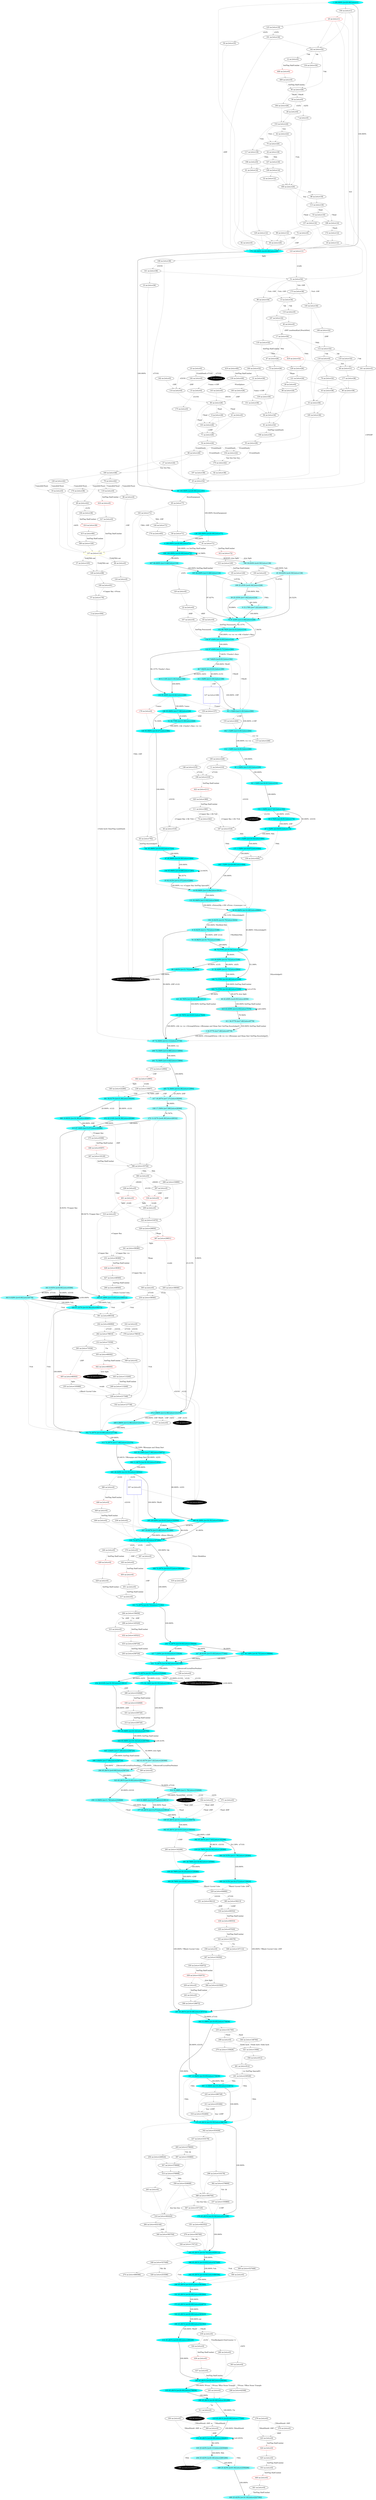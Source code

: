 digraph g {
  "A1" [style=filled fillcolor="#00ffff"label="1 100.000% [e=20.00] [stts=1]" color=grey];
  "A2" [style=filled fillcolor="white"label="2 na [stts=304]" ];
  "A3" [style=filled fillcolor="#a0ffff"label="3 34.577% [e=7.40] [stts=8778]" color=grey];
  "A5" [style=filled fillcolor="black"label="5 na [stts=0]" style=filled fontcolor=white];
  "A6" [style=filled fillcolor="white"label="6 na [stts=28]" ];
  "A7" [style=filled fillcolor="white"label="7 na [stts=0]" ];
  "A8" [style=filled fillcolor="#69ffff"label="8 33.923% [e=11.75] [stts=3168]" color=grey];
  "A9" [style=filled fillcolor="#a2ffff"label="9 15.178% [e=7.22] [stts=204]" color=grey];
  "A10" [style=filled fillcolor="white"label="10 na [stts=36]" ];
  "A11" [style=filled fillcolor="white"label="11 na [stts=210]" ];
  "A13" [style=filled fillcolor="white"label="13 na [stts=34]" ];
  "A14" [style=filled fillcolor="#5dffff"label="14 93.940% [e=12.69] [stts=3912]" color=grey];
  "A15" [style=filled fillcolor="white"label="15 na [stts=0]" ];
  "A16" [style=filled fillcolor="white"label="16 na [stts=12]" ];
  "A17" [style=filled fillcolor="white"label="17 na [stts=30]" ];
  "A18" [style=filled fillcolor="black"label="18 3.603% [e=16.73] [stts=2641]" style=filled fontcolor=white];
  "A19" [style=filled fillcolor="white"label="19 na [stts=0]" ];
  "A20" [style=filled fillcolor="white"label="20 na [stts=1]" color=red];
  "A21" [style=filled fillcolor="#36ffff"label="21 32.426% [e=15.73] [stts=2904]" color=grey];
  "A22" [style=filled fillcolor="white"label="22 na [stts=0]" ];
  "A23" [style=filled fillcolor="white"label="23 na [stts=0]" ];
  "A24" [style=filled fillcolor="white"label="24 na [stts=18]" ];
  "A25" [style=filled fillcolor="white"label="25 na [stts=54]" ];
  "A26" [style=filled fillcolor="#80ffff"label="26 7.642% [e=9.91] [stts=192]" color=grey];
  "A27" [style=filled fillcolor="white"label="27 na [stts=24]" ];
  "A28" [style=filled fillcolor="white"label="28 na [stts=0]" ];
  "A29" [style=filled fillcolor="white"label="29 na [stts=0]" ];
  "A30" [style=filled fillcolor="#34ffff"label="30 1.528% [e=15.91] [stts=228]" color=grey];
  "A31" [style=filled fillcolor="white"label="31 na [stts=30]" ];
  "A32" [style=filled fillcolor="white"label="32 na [stts=12]" ];
  "A33" [style=filled fillcolor="white"label="33 na [stts=36]" ];
  "A34" [style=filled fillcolor="#67ffff"label="34 1.528% [e=11.91] [stts=168]" color=grey];
  "A35" [style=filled fillcolor="#5effff"label="35 92.412% [e=12.57] [stts=2280]" color=grey];
  "A36" [style=filled fillcolor="white"label="36 na [stts=20]" ];
  "A37" [style=filled fillcolor="white"label="37 na [stts=105]" ];
  "A38" [style=filled fillcolor="#0dffff"label="38 0.764% [e=18.91] [stts=174]" color=grey];
  "A39" [style=filled fillcolor="#9effff"label="39 25.253% [e=7.54] [stts=216]" color=grey];
  "A40" [style=filled fillcolor="white"label="40 na [stts=0]" ];
  "A41" [style=filled fillcolor="white"label="41 na [stts=0]" ];
  "A42" [style=filled fillcolor="white"label="42 na [stts=22]" ];
  "A43" [style=filled fillcolor="white"label="43 na [stts=38]" ];
  "A44" [style=filled fillcolor="white"label="44 na [stts=516]" ];
  "A45" [style=filled fillcolor="#acffff"label="45 30.834% [e=6.50] [stts=138]" color=grey];
  "A47" [style=filled fillcolor="white"label="47 na [stts=28]" ];
  "A48" [style=filled fillcolor="#73ffff"label="48 7.642% [e=10.91] [stts=180]" color=grey];
  "A49" [style=filled fillcolor="white"label="49 na [stts=42]" ];
  "A50" [style=filled fillcolor="white"label="50 na [stts=35]" ];
  "A51" [style=filled fillcolor="white"label="51 na [stts=54]" ];
  "A52" [style=filled fillcolor="#38ffff"label="52 24.779% [e=15.59] [stts=426]" color=grey];
  "A53" [style=filled fillcolor="white"label="53 na [stts=16]" ];
  "A54" [style=filled fillcolor="white"label="54 na [stts=24]" ];
  "A55" [style=filled fillcolor="white"label="55 na [stts=28]" ];
  "A56" [style=filled fillcolor="white"label="56 na [stts=0]" ];
  "A57" [style=filled fillcolor="white"label="57 na [stts=176]" ];
  "A58" [style=filled fillcolor="#46ffff"label="58 93.940% [e=14.49] [stts=6960]" color=grey];
  "A59" [style=filled fillcolor="white"label="59 na [stts=71]" ];
  "A60" [style=filled fillcolor="white"label="60 na [stts=38]" ];
  "A61" [style=filled fillcolor="white"label="61 na [stts=14]" ];
  "A62" [style=filled fillcolor="#27ffff"label="62 1.528% [e=16.91] [stts=210]" color=grey];
  "A63" [style=filled fillcolor="white"label="63 na [stts=0]" ];
  "A64" [style=filled fillcolor="white"label="64 na [stts=31]" ];
  "A65" [style=filled fillcolor="white"label="65 na [stts=120]" ];
  "A66" [style=filled fillcolor="white"label="66 na [stts=0]" ];
  "A67" [style=filled fillcolor="#64ffff"label="67 72.304% [e=12.11] [stts=15730]" color=grey];
  "A68" [style=filled fillcolor="white"label="68 na [stts=26]" ];
  "A69" [style=filled fillcolor="#00ffff"label="69 100.000% [e=20.00] [stts=83]" color=grey];
  "A70" [style=filled fillcolor="white"label="70 na [stts=32]" ];
  "A71" [style=filled fillcolor="white"label="71 na [stts=26]" ];
  "A72" [style=filled fillcolor="white"label="72 na [stts=0]" ];
  "A73" [style=filled fillcolor="white"label="73 na [stts=26]" ];
  "A74" [style=filled fillcolor="white"label="74 na [stts=342]" ];
  "A75" [style=filled fillcolor="white"label="75 na [stts=20]" ];
  "A76" [style=filled fillcolor="#75ffff"label="76 16.962% [e=10.75] [stts=3168]" color=grey];
  "A77" [style=filled fillcolor="black"label="77 na [stts=0]" style=filled fontcolor=white];
  "A78" [style=filled fillcolor="#58ffff"label="78 97.434% [e=13.04] [stts=228]" color=grey];
  "A79" [style=filled fillcolor="white"label="79 na [stts=42]" ];
  "A80" [style=filled fillcolor="#67ffff"label="80 6.114% [e=11.91] [stts=168]" color=grey];
  "A81" [style=filled fillcolor="white"label="81 na [stts=32]" ];
  "A82" [style=filled fillcolor="white"label="82 na [stts=0]" ];
  "A83" [style=filled fillcolor="white"label="83 na [stts=792]" ];
  "A84" [style=filled fillcolor="white"label="84 na [stts=24]" ];
  "A85" [style=filled fillcolor="white"label="85 na [stts=77]" ];
  "A86" [style=filled fillcolor="white"label="86 na [stts=0]" ];
  "A87" [style=filled fillcolor="#0dffff"label="87 1.528% [e=18.91] [stts=174]" color=grey];
  "A88" [style=filled fillcolor="white"label="88 na [stts=18]" ];
  "A89" [style=filled fillcolor="#36ffff"label="89 3.603% [e=15.73] [stts=2904]" color=grey];
  "A90" [style=filled fillcolor="white"label="90 na [stts=28]" ];
  "A92" [style=filled fillcolor="white"label="92 na [stts=38]" ];
  "A93" [style=filled fillcolor="#67ffff"label="93 1.528% [e=11.91] [stts=300]" color=grey];
  "A94" [style=filled fillcolor="white"label="94 na [stts=34]" ];
  "A95" [style=filled fillcolor="white"label="95 na [stts=28]" ];
  "A96" [style=filled fillcolor="white"label="96 na [stts=34]" ];
  "A97" [style=filled fillcolor="#06ffff"label="97 95.906% [e=19.50] [stts=1404]" color=grey];
  "A98" [style=filled fillcolor="#2cffff"label="98 76.979% [e=16.54] [stts=3432]" color=grey];
  "A99" [style=filled fillcolor="white"label="99 na [stts=12]" ];
  "A100" [style=filled fillcolor="white"label="100 na [stts=91]" ];
  "A101" [style=filled fillcolor="#0fffff"label="101 20.765% [e=18.81] [stts=7620]" color=grey];
  "A102" [style=filled fillcolor="#45ffff"label="102 89.792% [e=14.51] [stts=216]" color=grey];
  "A103" [style=filled fillcolor="white"label="103 na [stts=26]" ];
  "A104" [style=filled fillcolor="white"label="104 na [stts=1]" ];
  "A105" [style=filled fillcolor="#05ffff"label="105 1.528% [e=19.53] [stts=480]" color=grey];
  "A107" [style=filled fillcolor="white"label="107 na [stts=0]" ];
  "A108" [style=filled fillcolor="white"label="108 na [stts=32]" ];
  "A109" [style=filled fillcolor="white"label="109 na [stts=14]" ];
  "A110" [style=filled fillcolor="white"label="110 na [stts=0]" ];
  "A111" [style=filled fillcolor="white"label="111 na [stts=360]" ];
  "A112" [style=filled fillcolor="white"label="112 na [stts=32]" ];
  "A113" [style=filled fillcolor="white"label="113 na [stts=18]" ];
  "A114" [style=filled fillcolor="white"label="114 na [stts=0]" ];
  "A115" [style=filled fillcolor="white"label="115 na [stts=246]" ];
  "A116" [style=filled fillcolor="white"label="116 na [stts=0]" ];
  "A117" [style=filled fillcolor="white"label="117 na [stts=18]" ];
  "A118" [style=filled fillcolor="#43ffff"label="118 36.029% [e=14.73] [stts=3168]" color=grey];
  "A120" [style=filled fillcolor="white"label="120 na [stts=0]" ];
  "A121" [style=filled fillcolor="white"label="121 na [stts=24]" ];
  "A122" [style=filled fillcolor="#36ffff"label="122 97.434% [e=15.71] [stts=300]" color=grey];
  "A123" [style=filled fillcolor="white"label="123 na [stts=11]" color=red];
  "A124" [style=filled fillcolor="white"label="124 na [stts=0]" ];
  "A125" [style=filled fillcolor="white"label="125 na [stts=19]" ];
  "A126" [style=filled fillcolor="white"label="126 na [stts=42]" ];
  "A127" [style=filled fillcolor="white"label="127 na [stts=168]" shape=square color=blue];
  "A128" [style=filled fillcolor="white"label="128 na [stts=26]" ];
  "A129" [style=filled fillcolor="white"label="129 na [stts=12]" ];
  "A130" [style=filled fillcolor="white"label="130 na [stts=40]" ];
  "A131" [style=filled fillcolor="#51ffff"label="131 93.940% [e=13.62] [stts=3444]" color=grey];
  "A132" [style=filled fillcolor="#40ffff"label="132 1.528% [e=14.91] [stts=246]" color=grey];
  "A133" [style=filled fillcolor="white"label="133 na [stts=32]" ];
  "A134" [style=filled fillcolor="white"label="134 na [stts=30]" ];
  "A136" [style=filled fillcolor="#28ffff"label="136 95.906% [e=16.82] [stts=246]" color=grey];
  "A137" [style=filled fillcolor="white"label="137 na [stts=112]" color=yellow style=filled];
  "A138" [style=filled fillcolor="#00ffff"label="138 100.000% [e=20.00] [stts=77]" color=grey];
  "A139" [style=filled fillcolor="white"label="139 na [stts=30]" ];
  "A140" [style=filled fillcolor="#13ffff"label="140 95.906% [e=18.47] [stts=396]" color=grey];
  "A141" [style=filled fillcolor="white"label="141 na [stts=38]" ];
  "A142" [style=filled fillcolor="white"label="142 na [stts=32]" ];
  "A143" [style=filled fillcolor="white"label="143 na [stts=0]" ];
  "A144" [style=filled fillcolor="white"label="144 na [stts=71]" ];
  "A145" [style=filled fillcolor="white"label="145 na [stts=34]" ];
  "A146" [style=filled fillcolor="white"label="146 na [stts=210]" ];
  "A147" [style=filled fillcolor="white"label="147 na [stts=16]" ];
  "A148" [style=filled fillcolor="#00ffff"label="148 1.528% [e=20.00] [stts=408]" color=grey];
  "A149" [style=filled fillcolor="white"label="149 na [stts=98]" ];
  "A150" [style=filled fillcolor="#41ffff"label="150 97.434% [e=14.83] [stts=318]" color=grey];
  "A151" [style=filled fillcolor="white"label="151 na [stts=36]" ];
  "A152" [style=filled fillcolor="#1affff"label="152 1.528% [e=17.91] [stts=192]" color=grey];
  "A153" [style=filled fillcolor="white"label="153 na [stts=24]" ];
  "A154" [style=filled fillcolor="white"label="154 na [stts=22]" ];
  "A155" [style=filled fillcolor="white"label="155 na [stts=264]" ];
  "A156" [style=filled fillcolor="#75ffff"label="156 33.923% [e=10.75] [stts=3432]" color=grey];
  "A157" [style=filled fillcolor="white"label="157 na [stts=14]" ];
  "A158" [style=filled fillcolor="white"label="158 na [stts=444]" ];
  "A159" [style=filled fillcolor="white"label="159 na [stts=157]" ];
  "A160" [style=filled fillcolor="white"label="160 na [stts=46]" ];
  "A161" [style=filled fillcolor="white"label="161 na [stts=3]" ];
  "A162" [style=filled fillcolor="white"label="162 na [stts=0]" ];
  "A163" [style=filled fillcolor="white"label="163 na [stts=71]" ];
  "A164" [style=filled fillcolor="white"label="164 na [stts=32]" ];
  "A165" [style=filled fillcolor="#50ffff"label="165 66.600% [e=13.66] [stts=116]" color=grey];
  "A166" [style=filled fillcolor="white"label="166 na [stts=30]" ];
  "A167" [style=filled fillcolor="white"label="167 na [stts=516]" ];
  "A169" [style=filled fillcolor="white"label="169 na [stts=20]" ];
  "A170" [style=filled fillcolor="white"label="170 na [stts=38]" ];
  "A171" [style=filled fillcolor="#01ffff"label="171 1.528% [e=19.87] [stts=444]" color=grey];
  "A172" [style=filled fillcolor="white"label="172 na [stts=12]" ];
  "A173" [style=filled fillcolor="white"label="173 na [stts=36]" ];
  "A174" [style=filled fillcolor="white"label="174 na [stts=65]" ];
  "A175" [style=filled fillcolor="white"label="175 na [stts=0]" ];
  "A176" [style=filled fillcolor="#00ffff"label="176 100.000% [e=20.00] [stts=45]" color=grey];
  "A177" [style=filled fillcolor="white"label="177 na [stts=38]" ];
  "A178" [style=filled fillcolor="white"label="178 na [stts=0]" color=red];
  "A179" [style=filled fillcolor="white"label="179 na [stts=42]" ];
  "A180" [style=filled fillcolor="#acffff"label="180 30.834% [e=6.50] [stts=138]" color=grey];
  "A181" [style=filled fillcolor="#0cffff"label="181 95.906% [e=19.03] [stts=1524]" color=grey];
  "A182" [style=filled fillcolor="#4dffff"label="182 1.528% [e=13.91] [stts=264]" color=grey];
  "A183" [style=filled fillcolor="white"label="183 na [stts=28]" ];
  "A184" [style=filled fillcolor="white"label="184 na [stts=26]" ];
  "A185" [style=filled fillcolor="white"label="185 na [stts=36]" ];
  "A186" [style=filled fillcolor="#1fffff"label="186 95.906% [e=17.56] [stts=228]" color=grey];
  "A187" [style=filled fillcolor="white"label="187 na [stts=32]" ];
  "A188" [style=filled fillcolor="white"label="188 na [stts=14]" ];
  "A189" [style=filled fillcolor="white"label="189 na [stts=120]" ];
  "A191" [style=filled fillcolor="white"label="191 na [stts=34]" ];
  "A192" [style=filled fillcolor="white"label="192 na [stts=0]" ];
  "A193" [style=filled fillcolor="white"label="193 na [stts=0]" ];
  "A194" [style=filled fillcolor="#01ffff"label="194 95.906% [e=19.89] [stts=1285]" color=grey];
  "A195" [style=filled fillcolor="white"label="195 na [stts=228]" ];
  "A196" [style=filled fillcolor="white"label="196 na [stts=0]" ];
  "A197" [style=filled fillcolor="white"label="197 na [stts=38]" ];
  "A198" [style=filled fillcolor="white"label="198 na [stts=38]" ];
  "A199" [style=filled fillcolor="#abffff"label="199 25.253% [e=6.54] [stts=228]" color=grey];
  "A200" [style=filled fillcolor="#5affff"label="200 72.304% [e=12.88] [stts=14994]" color=grey];
  "A201" [style=filled fillcolor="#51ffff"label="201 72.304% [e=13.62] [stts=13994]" color=grey];
  "A202" [style=filled fillcolor="#03ffff"label="202 45.281% [e=19.70] [stts=629112]" color=grey];
  "A203" [style=filled fillcolor="white"label="203 na [stts=258720]" ];
  "A204" [style=filled fillcolor="#96ffff"label="204 25.423% [e=8.18] [stts=2491200]" color=grey];
  "A205" [style=filled fillcolor="white"label="205 na [stts=36040]" ];
  "A206" [style=filled fillcolor="#00ffff"label="206 45.281% [e=19.97] [stts=561840]" color=grey];
  "A207" [style=filled fillcolor="#39ffff"label="207 10.047% [e=15.48] [stts=101866]" color=grey];
  "A208" [style=filled fillcolor="white"label="208 na [stts=0]" ];
  "A209" [style=filled fillcolor="white"label="209 na [stts=0]" ];
  "A210" [style=filled fillcolor="#5dffff"label="210 31.696% [e=12.67] [stts=219912]" color=grey];
  "A211" [style=filled fillcolor="white"label="211 na [stts=255384]" ];
  "A212" [style=filled fillcolor="white"label="212 na [stts=73556]" ];
  "A213" [style=filled fillcolor="white"label="213 na [stts=258720]" ];
  "A214" [style=filled fillcolor="#00ffff"label="214 45.281% [e=20.00] [stts=289248]" color=grey];
  "A215" [style=filled fillcolor="#3effff"label="215 67.344% [e=15.07] [stts=29566]" color=grey];
  "A216" [style=filled fillcolor="white"label="216 na [stts=492420]" ];
  "A217" [style=filled fillcolor="white"label="217 na [stts=0]" ];
  "A218" [style=filled fillcolor="#12ffff"label="218 20.766% [e=18.54] [stts=129360]" color=grey];
  "A219" [style=filled fillcolor="#00ffff"label="219 45.281% [e=20.00] [stts=177540]" color=grey];
  "A220" [style=filled fillcolor="#2bffff"label="220 67.337% [e=16.56] [stts=94572]" color=grey];
  "A221" [style=filled fillcolor="#18ffff"label="221 72.297% [e=18.04] [stts=245784]" color=grey];
  "A222" [style=filled fillcolor="white"label="222 na [stts=0]" ];
  "A224" [style=filled fillcolor="#0affff"label="224 72.297% [e=19.14] [stts=197264]" color=grey];
  "A225" [style=filled fillcolor="white"label="225 na [stts=286728]" ];
  "A226" [style=filled fillcolor="white"label="226 na [stts=0]" ];
  "A227" [style=filled fillcolor="white"label="227 na [stts=310176]" ];
  "A228" [style=filled fillcolor="white"label="228 na [stts=217348]" ];
  "A229" [style=filled fillcolor="white"label="229 na [stts=64680]" ];
  "A230" [style=filled fillcolor="black"label="230 na [stts=0]" style=filled fontcolor=white];
  "A232" [style=filled fillcolor="black"label="232 na [stts=0]" style=filled fontcolor=white];
  "A233" [style=filled fillcolor="#00ffff"label="233 45.281% [e=20.00] [stts=176036]" color=grey];
  "A234" [style=filled fillcolor="white"label="234 na [stts=36040]" ];
  "A235" [style=filled fillcolor="white"label="235 na [stts=161700]" ];
  "A236" [style=filled fillcolor="white"label="236 na [stts=0]" ];
  "A237" [style=filled fillcolor="white"label="237 na [stts=193860]" ];
  "A238" [style=filled fillcolor="white"label="238 na [stts=18687]" ];
  "A239" [style=filled fillcolor="white"label="239 na [stts=0]" ];
  "A241" [style=filled fillcolor="white"label="241 na [stts=230526]" ];
  "A242" [style=filled fillcolor="white"label="242 na [stts=84064]" ];
  "A243" [style=filled fillcolor="white"label="243 na [stts=0]" ];
  "A244" [style=filled fillcolor="#00ffff"label="244 72.297% [e=19.93] [stts=158456]" color=grey];
  "A245" [style=filled fillcolor="white"label="245 na [stts=0]" ];
  "A246" [style=filled fillcolor="#35ffff"label="246 67.309% [e=15.83] [stts=84512]" color=grey];
  "A247" [style=filled fillcolor="#13ffff"label="247 45.281% [e=18.48] [stts=187572]" color=grey];
  "A248" [style=filled fillcolor="white"label="248 na [stts=527448]" ];
  "A249" [style=filled fillcolor="white"label="249 na [stts=113240]" ];
  "A250" [style=filled fillcolor="#68ffff"label="250 13.584% [e=11.78] [stts=232848]" color=grey];
  "A251" [style=filled fillcolor="white"label="251 na [stts=58212]" ];
  "A252" [style=filled fillcolor="#2effff"label="252 43.214% [e=16.39] [stts=28366]" color=grey];
  "A253" [style=filled fillcolor="#00ffff"label="253 45.281% [e=20.00] [stts=164281]" color=grey];
  "A254" [style=filled fillcolor="#08ffff"label="254 28.919% [e=19.35] [stts=219912]" color=grey];
  "A255" [style=filled fillcolor="white"label="255 na [stts=105080]" ];
  "A256" [style=filled fillcolor="white"label="256 na [stts=249024]" ];
  "A258" [style=filled fillcolor="white"label="258 na [stts=0]" ];
  "A259" [style=filled fillcolor="black"label="259 0.007% [e=9.00] [stts=8777]" style=filled fontcolor=white];
  "A260" [style=filled fillcolor="white"label="260 na [stts=0]" ];
  "A261" [style=filled fillcolor="black"label="261 7.230% [e=19.35] [stts=219913]" style=filled fontcolor=white];
  "A262" [style=filled fillcolor="white"label="262 na [stts=78810]" ];
  "A263" [style=filled fillcolor="white"label="263 na [stts=0]" ];
  "A264" [style=filled fillcolor="white"label="264 na [stts=158456]" ];
  "A265" [style=filled fillcolor="white"label="265 na [stts=279600]" ];
  "A266" [style=filled fillcolor="white"label="266 na [stts=33890]" ];
  "A267" [style=filled fillcolor="white"label="267 na [stts=104592]" ];
  "A268" [style=filled fillcolor="#89ffff"label="268 25.423% [e=9.18] [stts=2359296]" color=grey];
  "A269" [style=filled fillcolor="#65ffff"label="269 4.960% [e=12.06] [stts=121270]" color=grey];
  "A270" [style=filled fillcolor="white"label="270 na [stts=135828]" ];
  "A271" [style=filled fillcolor="#0fffff"label="271 36.149% [e=18.75] [stts=198896]" color=grey];
  "A272" [style=filled fillcolor="#08ffff"label="272 45.281% [e=19.35] [stts=396744]" color=grey];
  "A273" [style=filled fillcolor="white"label="273 na [stts=12994]" ];
  "A274" [style=filled fillcolor="white"label="274 na [stts=466596]" ];
  "A275" [style=filled fillcolor="#0fffff"label="275 72.297% [e=18.75] [stts=232848]" color=grey];
  "A276" [style=filled fillcolor="white"label="276 na [stts=395760]" ];
  "A277" [style=filled fillcolor="white"label="277 na [stts=0]" ];
  "A278" [style=filled fillcolor="white"label="278 na [stts=0]" ];
  "A279" [style=filled fillcolor="#95ffff"label="279 13.327% [e=8.30] [stts=26532]" color=grey];
  "A281" [style=filled fillcolor="white"label="281 na [stts=912]" ];
  "A282" [style=filled fillcolor="#12ffff"label="282 28.029% [e=18.55] [stts=108562]" color=grey];
  "A283" [style=filled fillcolor="white"label="283 na [stts=142296]" ];
  "A284" [style=filled fillcolor="white"label="284 na [stts=432144]" ];
  "A285" [style=filled fillcolor="#47ffff"label="285 72.304% [e=14.36] [stts=12994]" color=grey];
  "A286" [style=filled fillcolor="#00ffff"label="286 45.281% [e=20.00] [stts=322362]" color=grey];
  "A287" [style=filled fillcolor="white"label="287 na [stts=0]" ];
  "A288" [style=filled fillcolor="#19ffff"label="288 3.644% [e=17.99] [stts=258720]" color=grey];
  "A289" [style=filled fillcolor="#00ffff"label="289 45.281% [e=20.00] [stts=191208]" color=grey];
  "A290" [style=filled fillcolor="white"label="290 na [stts=48560]" ];
  "A291" [style=filled fillcolor="#0dffff"label="291 20.766% [e=18.92] [stts=129360]" color=grey];
  "A292" [style=filled fillcolor="#00ffff"label="292 45.281% [e=19.92] [stts=466596]" color=grey];
  "A293" [style=filled fillcolor="black"label="293 na [stts=36041]" style=filled fontcolor=white];
  "A294" [style=filled fillcolor="#80ffff"label="294 45.281% [e=9.90] [stts=258720]" color=grey];
  "A295" [style=filled fillcolor="#0cffff"label="295 28.029% [e=19.01] [stts=102094]" color=grey];
  "A296" [style=filled fillcolor="white"label="296 na [stts=310176]" ];
  "A297" [style=filled fillcolor="white"label="297 na [stts=0]" ];
  "A298" [style=filled fillcolor="white"label="298 na [stts=42508]" ];
  "A300" [style=filled fillcolor="#02ffff"label="300 20.766% [e=19.82] [stts=90552]" color=grey];
  "A301" [style=filled fillcolor="#99ffff"label="301 0.035% [e=8.00] [stts=9396]" color=grey];
  "A302" [style=filled fillcolor="#40ffff"label="302 45.281% [e=14.91] [stts=194040]" color=grey];
  "A303" [style=filled fillcolor="white"label="303 na [stts=0]" ];
  "A304" [style=filled fillcolor="black"label="304 na [stts=77925]" style=filled fontcolor=white];
  "A305" [style=filled fillcolor="white"label="305 na [stts=0]" ];
  "A306" [style=filled fillcolor="white"label="306 na [stts=126672]" ];
  "A307" [style=filled fillcolor="white"label="307 na [stts=376908]" ];
  "A308" [style=filled fillcolor="#06ffff"label="308 72.297% [e=19.47] [stts=184328]" color=grey];
  "A309" [style=filled fillcolor="white"label="309 na [stts=527448]" ];
  "A310" [style=filled fillcolor="white"label="310 na [stts=0]" ];
  "A311" [style=filled fillcolor="white"label="311 na [stts=0]" ];
  "A312" [style=filled fillcolor="#68ffff"label="312 31.696% [e=11.78] [stts=232848]" color=grey];
  "A313" [style=filled fillcolor="#20ffff"label="313 72.297% [e=17.48] [stts=121270]" color=grey];
  "A314" [style=filled fillcolor="white"label="314 na [stts=376908]" ];
  "A315" [style=filled fillcolor="white"label="315 na [stts=0]" ];
  "A317" [style=filled fillcolor="#a1ffff"label="317 18.287% [e=7.37] [stts=30200]" color=grey];
  "A318" [style=filled fillcolor="white"label="318 na [stts=352464]" ];
  "A319" [style=filled fillcolor="white"label="319 na [stts=0]" ];
  "A320" [style=filled fillcolor="#00ffff"label="320 45.281% [e=20.00] [stts=365820]" color=yellow style=filled];
  "A321" [style=filled fillcolor="white"label="321 na [stts=1008]" ];
  "A322" [style=filled fillcolor="white"label="322 na [stts=31870]" ];
  "A323" [style=filled fillcolor="#74ffff"label="323 45.281% [e=10.85] [stts=245784]" color=grey];
  "A325" [style=filled fillcolor="#1affff"label="325 55.336% [e=17.90] [stts=54972]" color=grey];
  "A326" [style=filled fillcolor="white"label="326 na [stts=176712]" ];
  "A327" [style=filled fillcolor="#27ffff"label="327 7.230% [e=16.93] [stts=133028]" color=grey];
  "A328" [style=filled fillcolor="white"label="328 na [stts=253596]" ];
  "A329" [style=filled fillcolor="white"label="329 na [stts=29850]" ];
  "A331" [style=filled fillcolor="#00ffff"label="331 45.281% [e=20.00] [stts=491844]" color=grey];
  "A332" [style=filled fillcolor="white"label="332 na [stts=127738]" ];
  "A333" [style=filled fillcolor="white"label="333 na [stts=108378]" ];
  "A334" [style=filled fillcolor="white"label="334 na [stts=0]" color=red];
  "A335" [style=filled fillcolor="#97ffff"label="335 25.423% [e=8.11] [stts=2435040]" color=grey];
  "A336" [style=filled fillcolor="white"label="336 na [stts=0]" ];
  "A337" [style=filled fillcolor="#0cffff"label="337 13.584% [e=19.05] [stts=174636]" color=grey];
  "A338" [style=filled fillcolor="#9affff"label="338 17.356% [e=7.89] [stts=28366]" color=grey];
  "A339" [style=filled fillcolor="#4bffff"label="339 45.281% [e=14.11] [stts=206976]" color=grey];
  "A340" [style=filled fillcolor="white"label="340 na [stts=565704]" ];
  "A341" [style=filled fillcolor="white"label="341 na [stts=38380]" ];
  "A342" [style=filled fillcolor="white"label="342 na [stts=353436]" ];
  "A343" [style=filled fillcolor="#03ffff"label="343 72.297% [e=19.73] [stts=171392]" color=grey];
  "A344" [style=filled fillcolor="white"label="344 na [stts=148764]" ];
  "A345" [style=filled fillcolor="white"label="345 na [stts=22280]" ];
  "A346" [style=filled fillcolor="white"label="346 na [stts=0]" ];
  "A347" [style=filled fillcolor="#3affff"label="347 28.919% [e=15.43] [stts=177392]" color=grey];
  "A348" [style=filled fillcolor="white"label="348 na [stts=107112]" ];
  "A349" [style=filled fillcolor="white"label="349 na [stts=0]" ];
  "A350" [style=filled fillcolor="white"label="350 na [stts=0]" ];
  "A351" [style=filled fillcolor="white"label="351 na [stts=443352]" ];
  "A352" [style=filled fillcolor="#27ffff"label="352 72.297% [e=16.89] [stts=127738]" color=grey];
  "A354" [style=filled fillcolor="white"label="354 na [stts=0]" ];
  "A356" [style=filled fillcolor="white"label="356 na [stts=912]" ];
  "A357" [style=filled fillcolor="white"label="357 na [stts=0]" shape=square color=blue];
  "A358" [style=filled fillcolor="white"label="358 na [stts=324648]" ];
  "A359" [style=filled fillcolor="#09ffff"label="359 20.766% [e=19.23] [stts=129360]" color=grey];
  "A360" [style=filled fillcolor="white"label="360 na [stts=0]" ];
  "A362" [style=filled fillcolor="white"label="362 na [stts=279600]" ];
  "A363" [style=filled fillcolor="#8cffff"label="363 0.028% [e=9.00] [stts=8776]" color=grey];
  "A364" [style=filled fillcolor="#1cffff"label="364 24.515% [e=17.79] [stts=129360]" color=grey];
  "A365" [style=filled fillcolor="#09ffff"label="365 13.584% [e=19.29] [stts=318072]" color=grey];
  "A366" [style=filled fillcolor="black"label="366 na [stts=0]" style=filled fontcolor=white];
  "A367" [style=filled fillcolor="white"label="367 na [stts=357120]" ];
  "A368" [style=filled fillcolor="#2effff"label="368 10.803% [e=16.39] [stts=28367]" color=grey];
  "A369" [style=filled fillcolor="white"label="369 na [stts=0]" ];
  "A370" [style=filled fillcolor="white"label="370 na [stts=0]" ];
  "A371" [style=filled fillcolor="white"label="371 na [stts=0]" ];
  "A372" [style=filled fillcolor="#65ffff"label="372 4.960% [e=12.06] [stts=121270]" color=grey];
  "A373" [style=filled fillcolor="#00ffff"label="373 45.281% [e=20.00] [stts=424872]" color=grey];
  "A374" [style=filled fillcolor="#08ffff"label="374 36.149% [e=19.35] [stts=219912]" color=grey];
  "A376" [style=filled fillcolor="#05ffff"label="376 45.281% [e=19.54] [stts=511188]" color=grey];
  "A377" [style=filled fillcolor="#55ffff"label="377 45.281% [e=13.27] [stts=219912]" color=grey];
  "A378" [style=filled fillcolor="white"label="378 na [stts=78810]" ];
  "A379" [style=filled fillcolor="white"label="379 na [stts=0]" ];
  "A380" [style=filled fillcolor="#16ffff"label="380 24.515% [e=18.27] [stts=116424]" color=grey];
  "A381" [style=filled fillcolor="#3affff"label="381 54.017% [e=15.39] [stts=30200]" color=grey];
  "A382" [style=filled fillcolor="#a1ffff"label="382 41.637% [e=7.32] [stts=226368]" color=grey];
  "A383" [style=filled fillcolor="#0cffff"label="383 31.696% [e=19.05] [stts=174636]" color=grey];
  "A384" [style=filled fillcolor="#14ffff"label="384 11.067% [e=18.35] [stts=51852]" color=grey];
  "A385" [style=filled fillcolor="white"label="385 na [stts=58213]" ];
  "A386" [style=filled fillcolor="#02ffff"label="386 45.281% [e=19.83] [stts=527448]" color=grey];
  "A387" [style=filled fillcolor="white"label="387 na [stts=29851]" color=red];
  "A388" [style=filled fillcolor="white"label="388 na [stts=394704]" ];
  "A390" [style=filled fillcolor="black"label="390 na [stts=2359297]" style=filled fontcolor=white];
  "A391" [style=filled fillcolor="white"label="391 na [stts=89318]" ];
  "A392" [style=filled fillcolor="#1effff"label="392 45.281% [e=17.63] [stts=142296]" color=grey];
  "A393" [style=filled fillcolor="white"label="393 na [stts=73556]" ];
  "A394" [style=filled fillcolor="white"label="394 na [stts=223560]" ];
  "A395" [style=filled fillcolor="#00ffff"label="395 45.281% [e=20.00] [stts=256344]" color=grey];
  "A396" [style=filled fillcolor="white"label="396 na [stts=35754]" ];
  "A397" [style=filled fillcolor="white"label="397 na [stts=193860]" ];
  "A398" [style=filled fillcolor="#14ffff"label="398 44.269% [e=18.35] [stts=51852]" color=grey];
  "A399" [style=filled fillcolor="white"label="399 na [stts=0]" ];
  "A400" [style=filled fillcolor="#7dffff"label="400 25.423% [e=10.16] [stts=2227392]" color=grey];
  "A401" [style=filled fillcolor="white"label="401 na [stts=0]" color=red];
  "A402" [style=filled fillcolor="white"label="402 na [stts=12995]" color=red];
  "A404" [style=filled fillcolor="white"label="404 na [stts=0]" ];
  "A405" [style=filled fillcolor="white"label="405 na [stts=68303]" color=red];
  "A4" [style=filled fillcolor="#00ffff"label="4 100.000% [e=20.00] [stts=71]" color=grey];
  "A406" [style=filled fillcolor="#00ffff"label="406 100.000% [e=20.00] [stts=72]" color=red];
  "A407" [style=filled fillcolor="#50ffff"label="407 66.600% [e=13.66] [stts=116]" color=grey];
  "A12" [style=filled fillcolor="white"label="12 na [stts=0]" ];
  "A408" [style=filled fillcolor="white"label="408 na [stts=0]" color=red];
  "A409" [style=filled fillcolor="white"label="409 na [stts=0]" ];
  "A46" [style=filled fillcolor="#a6ffff"label="46 43.459% [e=6.93] [stts=4056]" color=grey];
  "A410" [style=filled fillcolor="#5affff"label="410 43.459% [e=12.93] [stts=7579]" color=red];
  "A411" [style=filled fillcolor="#a0ffff"label="411 34.577% [e=7.40] [stts=8778]" color=grey];
  "A91" [style=filled fillcolor="white"label="91 na [stts=71]" ];
  "A412" [style=filled fillcolor="white"label="412 na [stts=72]" color=red];
  "A413" [style=filled fillcolor="white"label="413 na [stts=120]" ];
  "A106" [style=filled fillcolor="white"label="106 na [stts=38]" ];
  "A414" [style=filled fillcolor="white"label="414 na [stts=39]" color=red];
  "A415" [style=filled fillcolor="white"label="415 na [stts=80]" ];
  "A119" [style=filled fillcolor="white"label="119 na [stts=0]" ];
  "A416" [style=filled fillcolor="white"label="416 na [stts=0]" color=red];
  "A417" [style=filled fillcolor="white"label="417 na [stts=0]" ];
  "A135" [style=filled fillcolor="white"label="135 na [stts=32]" ];
  "A418" [style=filled fillcolor="white"label="418 na [stts=32]" color=red];
  "A419" [style=filled fillcolor="white"label="419 na [stts=40]" ];
  "A168" [style=filled fillcolor="#16ffff"label="168 73.376% [e=18.26] [stts=3168]" color=grey];
  "A420" [style=filled fillcolor="#16ffff"label="420 73.376% [e=18.26] [stts=3169]" color=red];
  "A421" [style=filled fillcolor="#49ffff"label="421 20.765% [e=14.22] [stts=4512]" color=grey];
  "A190" [style=filled fillcolor="white"label="190 na [stts=210]" ];
  "A422" [style=filled fillcolor="white"label="422 na [stts=211]" color=red];
  "A423" [style=filled fillcolor="white"label="423 na [stts=360]" ];
  "A223" [style=filled fillcolor="white"label="223 na [stts=0]" ];
  "A424" [style=filled fillcolor="white"label="424 na [stts=0]" color=red];
  "A425" [style=filled fillcolor="white"label="425 na [stts=0]" ];
  "A231" [style=filled fillcolor="white"label="231 na [stts=38380]" ];
  "A426" [style=filled fillcolor="white"label="426 na [stts=38381]" color=red];
  "A427" [style=filled fillcolor="white"label="427 na [stts=48560]" ];
  "A240" [style=filled fillcolor="white"label="240 na [stts=0]" ];
  "A428" [style=filled fillcolor="white"label="428 na [stts=0]" color=red];
  "A429" [style=filled fillcolor="white"label="429 na [stts=0]" ];
  "A280" [style=filled fillcolor="white"label="280 na [stts=232848]" ];
  "A430" [style=filled fillcolor="white"label="430 na [stts=232849]" color=red];
  "A431" [style=filled fillcolor="white"label="431 na [stts=258720]" ];
  "A299" [style=filled fillcolor="white"label="299 na [stts=145520]" ];
  "A432" [style=filled fillcolor="white"label="432 na [stts=145521]" color=red];
  "A433" [style=filled fillcolor="white"label="433 na [stts=258720]" ];
  "A316" [style=filled fillcolor="white"label="316 na [stts=90552]" ];
  "A434" [style=filled fillcolor="white"label="434 na [stts=90553]" color=red];
  "A435" [style=filled fillcolor="white"label="435 na [stts=97020]" ];
  "A324" [style=filled fillcolor="white"label="324 na [stts=0]" ];
  "A436" [style=filled fillcolor="white"label="436 na [stts=0]" color=red];
  "A437" [style=filled fillcolor="white"label="437 na [stts=0]" ];
  "A330" [style=filled fillcolor="white"label="330 na [stts=102072]" ];
  "A438" [style=filled fillcolor="white"label="438 na [stts=102073]" color=red];
  "A439" [style=filled fillcolor="white"label="439 na [stts=0]" ];
  "A353" [style=filled fillcolor="white"label="353 na [stts=0]" ];
  "A440" [style=filled fillcolor="white"label="440 na [stts=0]" color=red];
  "A441" [style=filled fillcolor="white"label="441 na [stts=0]" ];
  "A355" [style=filled fillcolor="white"label="355 na [stts=68302]" ];
  "A442" [style=filled fillcolor="white"label="442 na [stts=68303]" color=red];
  "A443" [style=filled fillcolor="white"label="443 na [stts=113240]" ];
  "A361" [style=filled fillcolor="#0affff"label="361 65.068% [e=19.14] [stts=245784]" color=grey];
  "A444" [style=filled fillcolor="#0affff"label="444 65.068% [e=19.14] [stts=245785]" color=red];
  "A445" [style=filled fillcolor="#22ffff"label="445 3.644% [e=17.26] [stts=258720]" color=grey];
  "A375" [style=filled fillcolor="white"label="375 na [stts=9396]" ];
  "A446" [style=filled fillcolor="white"label="446 na [stts=9397]" color=red];
  "A447" [style=filled fillcolor="white"label="447 na [stts=16120]" ];
  "A389" [style=filled fillcolor="white"label="389 na [stts=0]" ];
  "A448" [style=filled fillcolor="white"label="448 na [stts=0]" color=red];
  "A449" [style=filled fillcolor="white"label="449 na [stts=0]" ];
  "A403" [style=filled fillcolor="white"label="403 na [stts=0]" ];
  "A450" [style=filled fillcolor="white"label="450 na [stts=0]" color=red];
  "A451" [style=filled fillcolor="white"label="451 na [stts=0]" ];
  A1 -> A36 [label="" color=darkgrey];
  A1 -> A104 [label="" color=darkgrey];
  A2 -> A67 [label=" +Oede herb ClearFlag LimbDeath" color=darkgrey];
  A6 -> A71 [label="" color=darkgrey];
  A6 -> A103 [label="" color=darkgrey];
  A7 -> A176 [label="" color=darkgrey];
  A10 -> A69 [label="" color=darkgrey];
  A11 -> A167 [label="  r(3/10)" color=darkgrey];
  A11 -> A190 [label="  r(7/10)" color=darkgrey];
  A12 -> A408 [label=" SetFlag HadCombat" color=darkgrey];
  A13 -> A110 [label=" !?ak" color=darkgrey];
  A13 -> A187 [label=" ?ak" color=darkgrey];
  A14 -> A58 [label="" color=darkgrey];
  A15 -> A151 [label=" r(9/10)" color=darkgrey];
  A15 -> A175 [label=" r(1/10)" color=darkgrey];
  A16 -> A51 [label="" color=darkgrey];
  A16 -> A123 [label="" color=darkgrey];
  A17 -> A47 [label=" ?6th" color=darkgrey];
  A17 -> A73 [label=" !?6th" color=darkgrey];
  A17 -> A112 [label=" !?6th" color=darkgrey];
  A17 -> A128 [label=" !?6th" color=darkgrey];
  A19 -> A49 [label="" color=darkgrey];
  A19 -> A137 [label="" color=darkgrey];
  A20 -> A125 [label="" color=darkgrey];
  A20 -> A142 [label="" color=darkgrey];
  A20 -> A161 [label=" lost" color=darkgrey];
  A20 -> A176 [label="" color=darkgrey];
  A22 -> A63 [label=" -8HP" color=darkgrey];
  A22 -> A107 [label=" -8HP" color=darkgrey];
  A23 -> A77 [label="  r(7/10)" color=darkgrey];
  A23 -> A114 [label="  r(3/10)" color=darkgrey];
  A23 -> A192 [label=" f:LimbDeath r(7/10)" color=darkgrey];
  A24 -> A147 [label=" ?6th" color=darkgrey];
  A24 -> A196 [label=" !?6th" color=darkgrey];
  A25 -> A69 [label="" color=darkgrey];
  A26 -> A93 [label=" !?MoM" color=darkgrey];
  A26 -> A127 [label=" !?MoM" color=darkgrey];
  A27 -> A160 [label=" buy buy buy" color=darkgrey];
  A28 -> A153 [label="" color=darkgrey];
  A29 -> A55 [label="" color=darkgrey];
  A31 -> A143 [label=" ?FireSphere" color=darkgrey];
  A31 -> A183 [label=" " color=darkgrey];
  A32 -> A169 [label="" color=darkgrey];
  A33 -> A94 [label="" color=darkgrey];
  A33 -> A185 [label="" color=darkgrey];
  A34 -> A127 [label=" -1HP" color=darkgrey];
  A36 -> A176 [label="" color=darkgrey];
  A37 -> A149 [label="" color=darkgrey];
  A40 -> A17 [label=" -2HP LoseItemKind [PouchSlot]" color=darkgrey];
  A41 -> A71 [label="" color=darkgrey];
  A41 -> A103 [label="" color=darkgrey];
  A42 -> A75 [label="" color=darkgrey];
  A42 -> A169 [label="" color=darkgrey];
  A43 -> A33 [label="" color=darkgrey];
  A43 -> A185 [label="" color=darkgrey];
  A44 -> A83 [label="" color=darkgrey];
  A44 -> A181 [label="" color=darkgrey];
  A47 -> A73 [label="" color=darkgrey];
  A47 -> A128 [label="" color=darkgrey];
  A49 -> A106 [label="  r(1/5)" color=darkgrey];
  A49 -> A189 [label="  r(4/5)" color=darkgrey];
  A50 -> A176 [label=" -2HP" color=darkgrey];
  A51 -> A13 [label=" !?trk -1HP" color=darkgrey];
  A51 -> A96 [label=" !?trk -1HP" color=darkgrey];
  A51 -> A145 [label=" !?trk -1HP" color=darkgrey];
  A51 -> A173 [label=" ?trk -1HP" color=darkgrey];
  A53 -> A157 [label="" color=darkgrey];
  A53 -> A188 [label="" color=darkgrey];
  A54 -> A68 [label=" f:LimbDeath" color=darkgrey];
  A54 -> A154 [label=" !f:LimbDeath" color=darkgrey];
  A54 -> A179 [label=" !f:LimbDeath" color=darkgrey];
  A55 -> A68 [label=" f:LimbDeath" color=darkgrey];
  A55 -> A154 [label=" !f:LimbDeath" color=darkgrey];
  A55 -> A179 [label=" !f:LimbDeath" color=darkgrey];
  A56 -> A7 [label="  r(2/5)" color=darkgrey];
  A56 -> A28 [label="  r(3/5)" color=darkgrey];
  A57 -> A2 [label=" " color=darkgrey];
  A58 -> A67 [label=" f:Knowledge01" color=darkgrey];
  A59 -> A4 [label="" color=darkgrey];
  A59 -> A91 [label="" color=darkgrey];
  A60 -> A25 [label="" color=darkgrey];
  A61 -> A176 [label="" color=darkgrey];
  A63 -> A102 [label=" SetFlag Poisonned2" color=darkgrey];
  A63 -> A150 [label=" SetFlag Poisonned2" color=darkgrey];
  A64 -> A177 [label=" " color=darkgrey];
  A65 -> A78 [label="" color=darkgrey];
  A65 -> A199 [label="" color=darkgrey];
  A66 -> A124 [label="" color=darkgrey];
  A66 -> A149 [label="" color=darkgrey];
  A68 -> A27 [label="" color=darkgrey];
  A68 -> A160 [label="" color=darkgrey];
  A69 -> A85 [label=" StoreEquipment" color=darkgrey];
  A70 -> A43 [label="" color=darkgrey];
  A70 -> A60 [label="" color=darkgrey];
  A71 -> A54 [label="" color=darkgrey];
  A72 -> A36 [label=" -1HP" color=darkgrey];
  A72 -> A176 [label=" -1HP" color=darkgrey];
  A73 -> A94 [label="" color=darkgrey];
  A74 -> A44 [label="" color=darkgrey];
  A74 -> A167 [label="" color=darkgrey];
  A75 -> A24 [label="" color=darkgrey];
  A75 -> A117 [label="" color=darkgrey];
  A75 -> A169 [label="" color=darkgrey];
  A79 -> A86 [label=" !?camo&&?hunt" color=darkgrey];
  A79 -> A119 [label=" !?camo&&?hunt" color=darkgrey];
  A79 -> A170 [label=" ?camo&&?hunt" color=darkgrey];
  A81 -> A166 [label=" SetFlag LimbDeath" color=darkgrey];
  A82 -> A176 [label="" color=darkgrey];
  A83 -> A181 [label=" SetFlag Knowledge01" color=darkgrey];
  A84 -> A81 [label="" color=darkgrey];
  A85 -> A59 [label="" color=darkgrey];
  A85 -> A163 [label="" color=darkgrey];
  A86 -> A137 [label=" -1HP" color=darkgrey];
  A87 -> A158 [label=" !?6th" color=darkgrey];
  A88 -> A113 [label="" color=darkgrey];
  A90 -> A6 [label=" ?heal" color=darkgrey];
  A90 -> A41 [label=" !?heal" color=darkgrey];
  A90 -> A71 [label=" !?heal" color=darkgrey];
  A90 -> A103 [label=" !?heal" color=darkgrey];
  A91 -> A412 [label=" SetFlag HadCombat" color=darkgrey];
  A92 -> A25 [label="" color=darkgrey];
  A93 -> A155 [label=" +1HP" color=darkgrey];
  A94 -> A81 [label="" color=darkgrey];
  A95 -> A56 [label=" !?MoM" color=darkgrey];
  A95 -> A184 [label=" ?MoM" color=darkgrey];
  A96 -> A135 [label="" color=darkgrey];
  A96 -> A164 [label="" color=darkgrey];
  A97 -> A14 [label="" color=darkgrey];
  A99 -> A36 [label="" color=darkgrey];
  A99 -> A176 [label="" color=darkgrey];
  A100 -> A57 [label=" +Copper Key +Prism" color=darkgrey];
  A103 -> A71 [label=" +2HP" color=darkgrey];
  A104 -> A20 [label="" color=darkgrey];
  A104 -> A142 [label="" color=darkgrey];
  A104 -> A176 [label="" color=darkgrey];
  A105 -> A158 [label="" color=darkgrey];
  A106 -> A414 [label=" SetFlag HadCombat" color=darkgrey];
  A107 -> A102 [label="" color=darkgrey];
  A107 -> A150 [label="" color=darkgrey];
  A108 -> A112 [label=" -2HP" color=darkgrey];
  A109 -> A32 [label="" color=darkgrey];
  A109 -> A129 [label="" color=darkgrey];
  A109 -> A169 [label="" color=darkgrey];
  A110 -> A40 [label=" " color=darkgrey];
  A111 -> A44 [label=" +Copper Key +3$ !?trk" color=darkgrey];
  A111 -> A74 [label=" +Copper Key +3$ ?trk" color=darkgrey];
  A111 -> A167 [label=" +Copper Key +3$ !?trk" color=darkgrey];
  A112 -> A64 [label=" !?ak" color=darkgrey];
  A112 -> A116 [label=" !?ak" color=darkgrey];
  A112 -> A133 [label=" ?ak" color=darkgrey];
  A113 -> A53 [label=" ?heal" color=darkgrey];
  A113 -> A157 [label=" !?heal" color=darkgrey];
  A113 -> A188 [label=" !?heal" color=darkgrey];
  A114 -> A90 [label="" color=darkgrey];
  A115 -> A132 [label="" color=darkgrey];
  A116 -> A33 [label="" color=darkgrey];
  A116 -> A64 [label="" color=darkgrey];
  A117 -> A176 [label="" color=darkgrey];
  A119 -> A416 [label=" SetFlag HadCombat" color=darkgrey];
  A120 -> A22 [label="" color=darkgrey];
  A121 -> A60 [label="" color=darkgrey];
  A121 -> A84 [label="" color=darkgrey];
  A123 -> A51 [label=" evade" color=darkgrey];
  A123 -> A198 [label=" fight" color=darkgrey];
  A124 -> A18 [label="" color=darkgrey];
  A125 -> A50 [label="  r(2/5)" color=darkgrey];
  A125 -> A191 [label="  r(3/5)" color=darkgrey];
  A126 -> A19 [label=" !?camo&&?hunt" color=darkgrey];
  A126 -> A119 [label=" !?camo&&?hunt" color=darkgrey];
  A126 -> A170 [label=" ?camo&&?hunt" color=darkgrey];
  A127 -> A93 [label="" color=darkgrey];
  A127 -> A159 [label="" color=darkgrey];
  A128 -> A29 [label=" ?Rope" color=darkgrey];
  A128 -> A84 [label="" color=darkgrey];
  A128 -> A121 [label="" color=darkgrey];
  A129 -> A36 [label="" color=darkgrey];
  A129 -> A176 [label="" color=darkgrey];
  A130 -> A15 [label=" !?camo +1HP" color=darkgrey];
  A130 -> A151 [label=" ?camo +1HP" color=darkgrey];
  A132 -> A195 [label="" color=darkgrey];
  A133 -> A33 [label="" color=darkgrey];
  A133 -> A64 [label="" color=darkgrey];
  A134 -> A95 [label="" color=darkgrey];
  A135 -> A418 [label=" SetFlag HadCombat" color=darkgrey];
  A136 -> A93 [label=" !?camo" color=darkgrey];
  A136 -> A178 [label=" !?camo" color=darkgrey];
  A137 -> A37 [label=" ?trk||?6th eat" color=darkgrey];
  A137 -> A66 [label=" !?trk||?6th eat" color=darkgrey];
  A137 -> A149 [label=" !?trk||?6th eat" color=darkgrey];
  A138 -> A91 [label="" color=darkgrey];
  A139 -> A94 [label="" color=darkgrey];
  A140 -> A83 [label="" color=darkgrey];
  A141 -> A10 [label="" color=darkgrey];
  A141 -> A51 [label="" color=darkgrey];
  A142 -> A12 [label=" !?ak" color=darkgrey];
  A142 -> A95 [label=" !?ak" color=darkgrey];
  A142 -> A134 [label=" ?ak" color=darkgrey];
  A143 -> A90 [label="" color=darkgrey];
  A144 -> A174 [label="" color=darkgrey];
  A145 -> A70 [label="" color=darkgrey];
  A145 -> A108 [label="" color=darkgrey];
  A146 -> A44 [label="  r(3/10)" color=darkgrey];
  A146 -> A190 [label="  r(7/10)" color=darkgrey];
  A147 -> A61 [label="" color=darkgrey];
  A147 -> A109 [label="" color=darkgrey];
  A149 -> A57 [label="" color=darkgrey];
  A149 -> A100 [label="" color=darkgrey];
  A150 -> A93 [label="" color=darkgrey];
  A151 -> A94 [label="" color=darkgrey];
  A152 -> A5 [label="  r(1/10)" color=darkgrey];
  A153 -> A42 [label=" ?trk" color=darkgrey];
  A153 -> A75 [label=" !?trk" color=darkgrey];
  A153 -> A117 [label=" !?trk" color=darkgrey];
  A153 -> A169 [label=" !?trk" color=darkgrey];
  A154 -> A179 [label=" buy buy buy buy" color=darkgrey];
  A155 -> A182 [label="" color=darkgrey];
  A156 -> A98 [label=" !?MoM&&?6th" color=darkgrey];
  A157 -> A16 [label="" color=darkgrey];
  A157 -> A99 [label="" color=darkgrey];
  A158 -> A58 [label="" color=darkgrey];
  A159 -> A52 [label=" -2HP" color=darkgrey];
  A160 -> A49 [label="" color=darkgrey];
  A160 -> A79 [label="" color=darkgrey];
  A160 -> A126 [label="" color=darkgrey];
  A161 -> A69 [label=" +50%HP" color=darkgrey];
  A162 -> A114 [label="  -1HP" color=darkgrey];
  A163 -> A18 [label=" !?6th -1HP" color=darkgrey];
  A163 -> A144 [label=" ?6th -1HP" color=darkgrey];
  A163 -> A174 [label=" !?6th -1HP" color=darkgrey];
  A164 -> A31 [label="" color=darkgrey];
  A164 -> A139 [label="" color=darkgrey];
  A166 -> A55 [label="" color=darkgrey];
  A167 -> A105 [label=" ?6th" color=darkgrey];
  A167 -> A158 [label=" !?6th" color=darkgrey];
  A169 -> A88 [label=" buy" color=darkgrey];
  A169 -> A113 [label=" buy" color=darkgrey];
  A170 -> A137 [label="" color=darkgrey];
  A171 -> A158 [label="" color=darkgrey];
  A172 -> A16 [label="" color=darkgrey];
  A173 -> A13 [label="" color=darkgrey];
  A173 -> A96 [label="" color=darkgrey];
  A173 -> A145 [label="" color=darkgrey];
  A174 -> A4 [label="" color=darkgrey];
  A174 -> A91 [label="" color=darkgrey];
  A175 -> A25 [label="" color=darkgrey];
  A177 -> A43 [label="" color=darkgrey];
  A177 -> A60 [label="" color=darkgrey];
  A178 -> A52 [label="" color=darkgrey];
  A178 -> A140 [label="" color=darkgrey];
  A179 -> A92 [label="" color=darkgrey];
  A179 -> A197 [label="" color=darkgrey];
  A180 -> A120 [label="  r(3/5)" color=darkgrey];
  A180 -> A193 [label="  r(2/5)" color=darkgrey];
  A181 -> A14 [label="" color=darkgrey];
  A182 -> A115 [label=" +w +w" color=darkgrey];
  A183 -> A90 [label=" -2HP" color=darkgrey];
  A184 -> A153 [label="" color=darkgrey];
  A185 -> A25 [label="" color=darkgrey];
  A187 -> A17 [label="" color=darkgrey];
  A188 -> A72 [label=" " color=darkgrey];
  A188 -> A172 [label=" ?Sash" color=darkgrey];
  A189 -> A137 [label="" color=darkgrey];
  A190 -> A422 [label=" SetFlag HadCombat" color=darkgrey];
  A191 -> A142 [label="" color=darkgrey];
  A191 -> A176 [label="" color=darkgrey];
  A192 -> A114 [label=" -2HP" color=darkgrey];
  A193 -> A78 [label="" color=darkgrey];
  A193 -> A199 [label="" color=darkgrey];
  A195 -> A11 [label="" color=darkgrey];
  A195 -> A30 [label="" color=darkgrey];
  A195 -> A146 [label="" color=darkgrey];
  A195 -> A190 [label="" color=darkgrey];
  A196 -> A61 [label="" color=darkgrey];
  A196 -> A109 [label="" color=darkgrey];
  A197 -> A25 [label="" color=darkgrey];
  A198 -> A25 [label="  r(7/10)" color=darkgrey];
  A198 -> A141 [label="  r(3/10)" color=darkgrey];
  A199 -> A9 [label=" !?6th" color=darkgrey];
  A201 -> A273 [label="" color=darkgrey];
  A202 -> A248 [label="" color=darkgrey];
  A202 -> A309 [label="" color=darkgrey];
  A203 -> A221 [label="" color=darkgrey];
  A204 -> A390 [label="" color=darkgrey];
  A205 -> A234 [label=" r(1/2)" color=darkgrey];
  A205 -> A293 [label=" r(1/2)" color=darkgrey];
  A208 -> A270 [label="" color=darkgrey];
  A208 -> A321 [label=" ?Oede herb" color=darkgrey];
  A209 -> A322 [label="" color=darkgrey];
  A210 -> A339 [label=" !?heal" color=darkgrey];
  A211 -> A272 [label=" buy +2HP" color=darkgrey];
  A211 -> A318 [label=" buy +2HP" color=darkgrey];
  A212 -> A349 [label=" ?w" color=darkgrey];
  A212 -> A355 [label=" !?w" color=darkgrey];
  A213 -> A361 [label="" color=darkgrey];
  A215 -> A375 [label=" !?Copper Key" color=darkgrey];
  A216 -> A284 [label="" color=darkgrey];
  A216 -> A340 [label="" color=darkgrey];
  A217 -> A343 [label="" color=darkgrey];
  A219 -> A369 [label=" !?MindShield" color=darkgrey];
  A220 -> A391 [label="" color=darkgrey];
  A221 -> A336 [label=" f:ReceivedCrystalStarPendant" color=darkgrey];
  A222 -> A262 [label=" r(7/10)" color=darkgrey];
  A222 -> A378 [label=" r(3/10)" color=darkgrey];
  A223 -> A424 [label=" SetFlag HadCombat" color=darkgrey];
  A224 -> A240 [label="  r(2/5)" color=darkgrey];
  A224 -> A287 [label="  r(2/5)" color=darkgrey];
  A224 -> A319 [label=" ?Onyx Medallion" color=darkgrey];
  A224 -> A370 [label="  r(1/5)" color=darkgrey];
  A225 -> A211 [label="" color=darkgrey];
  A225 -> A318 [label="" color=darkgrey];
  A226 -> A209 [label="" color=darkgrey];
  A226 -> A401 [label="" color=darkgrey];
  A227 -> A265 [label="" color=darkgrey];
  A227 -> A388 [label="" color=darkgrey];
  A228 -> A332 [label="" color=darkgrey];
  A228 -> A352 [label="" color=darkgrey];
  A229 -> A251 [label="  r(3/10)" color=darkgrey];
  A229 -> A385 [label="  r(7/10)" color=darkgrey];
  A231 -> A426 [label=" SetFlag HadCombat" color=darkgrey];
  A234 -> A220 [label=" ?trk" color=darkgrey];
  A234 -> A352 [label=" !?trk" color=darkgrey];
  A234 -> A391 [label=" !?trk" color=darkgrey];
  A235 -> A208 [label=" !?heal" color=darkgrey];
  A235 -> A344 [label=" ?heal" color=darkgrey];
  A236 -> A207 [label="" color=darkgrey];
  A236 -> A224 [label="" color=darkgrey];
  A237 -> A376 [label=" +1HP" color=darkgrey];
  A238 -> A317 [label=" -1HP" color=darkgrey];
  A238 -> A381 [label=" -1HP" color=darkgrey];
  A239 -> A260 [label=" ?GenBackpack (GenCounter 1)" color=darkgrey];
  A239 -> A303 [label="  r(4/5)" color=darkgrey];
  A239 -> A324 [label="  r(1/5)" color=darkgrey];
  A240 -> A428 [label=" SetFlag HadCombat" color=darkgrey];
  A241 -> A225 [label=" !?6th" color=darkgrey];
  A241 -> A272 [label=" !?6th" color=darkgrey];
  A241 -> A365 [label=" ?6th" color=darkgrey];
  A242 -> A262 [label="  r(7/10)" color=darkgrey];
  A242 -> A378 [label="  r(3/10)" color=darkgrey];
  A243 -> A306 [label="" color=darkgrey];
  A245 -> A289 [label="" color=darkgrey];
  A246 -> A352 [label=" !?trk" color=darkgrey];
  A246 -> A391 [label=" !?trk" color=darkgrey];
  A248 -> A274 [label="" color=darkgrey];
  A248 -> A328 [label=" ?5$ -5$" color=darkgrey];
  A249 -> A228 [label="" color=darkgrey];
  A250 -> A339 [label=" !?heal" color=darkgrey];
  A251 -> A316 [label=" -6HP" color=darkgrey];
  A252 -> A396 [label="" color=darkgrey];
  A254 -> A280 [label=" -2HP" color=darkgrey];
  A255 -> A228 [label=" +Black Crystal Cube" color=darkgrey];
  A256 -> A307 [label="" color=darkgrey];
  A256 -> A314 [label="" color=darkgrey];
  A258 -> A267 [label="" color=darkgrey];
  A260 -> A395 [label="" color=darkgrey];
  A262 -> A212 [label="" color=darkgrey];
  A262 -> A393 [label="" color=darkgrey];
  A263 -> A216 [label="" color=darkgrey];
  A264 -> A299 [label=" !?w  -2HP" color=darkgrey];
  A264 -> A315 [label=" ?w  -2HP" color=darkgrey];
  A265 -> A256 [label="" color=darkgrey];
  A265 -> A397 [label=" ?1$ -1$" color=darkgrey];
  A266 -> A322 [label="" color=darkgrey];
  A267 -> A330 [label="" color=darkgrey];
  A267 -> A394 [label="" color=darkgrey];
  A270 -> A241 [label="" color=darkgrey];
  A272 -> A216 [label="" color=darkgrey];
  A272 -> A342 [label="" color=darkgrey];
  A273 -> A402 [label=" -1HP" color=darkgrey];
  A274 -> A206 [label="" color=darkgrey];
  A276 -> A202 [label="" color=darkgrey];
  A276 -> A326 [label=" ?5$ -5$" color=darkgrey];
  A277 -> A352 [label="" color=darkgrey];
  A278 -> A223 [label=" ?MindShield -3HP" color=darkgrey];
  A278 -> A379 [label=" !?MindShield -3HP" color=darkgrey];
  A279 -> A396 [label="" color=darkgrey];
  A280 -> A430 [label=" SetFlag HadCombat" color=darkgrey];
  A281 -> A241 [label=" +w SetFlag Special01" color=darkgrey];
  A282 -> A236 [label="  r(3/10)" color=darkgrey];
  A282 -> A357 [label="  r(1/5)" color=darkgrey];
  A282 -> A389 [label="  r(1/2)" color=darkgrey];
  A283 -> A291 [label="" color=darkgrey];
  A283 -> A359 [label="" color=darkgrey];
  A284 -> A340 [label=" -3HP" color=darkgrey];
  A286 -> A239 [label=" !?MoM" color=darkgrey];
  A287 -> A343 [label=" -1HP" color=darkgrey];
  A288 -> A399 [label=" f:ReceivedCrystalStarPendant" color=darkgrey];
  A289 -> A311 [label=" ?w" color=darkgrey];
  A290 -> A246 [label=" +Black Crystal Cube" color=darkgrey];
  A296 -> A362 [label="" color=darkgrey];
  A296 -> A388 [label="" color=darkgrey];
  A297 -> A209 [label=" -4HP" color=darkgrey];
  A297 -> A334 [label=" -4HP" color=darkgrey];
  A298 -> A289 [label="" color=darkgrey];
  A299 -> A432 [label=" SetFlag HadCombat" color=darkgrey];
  A300 -> A229 [label=" ?Black Crystal Cube" color=darkgrey];
  A302 -> A283 [label=" +3HP" color=darkgrey];
  A303 -> A395 [label="" color=darkgrey];
  A305 -> A234 [label=" r(7/10)" color=darkgrey];
  A305 -> A293 [label=" r(3/10)" color=darkgrey];
  A306 -> A247 [label="" color=darkgrey];
  A307 -> A314 [label="" color=darkgrey];
  A309 -> A206 [label="" color=darkgrey];
  A310 -> A231 [label=" +Copper Key" color=darkgrey];
  A310 -> A246 [label=" +Copper Key" color=darkgrey];
  A311 -> A230 [label="" color=darkgrey];
  A311 -> A278 [label="" color=darkgrey];
  A311 -> A350 [label="" color=darkgrey];
  A312 -> A232 [label="  r(1/10)" color=darkgrey];
  A312 -> A354 [label="  r(1/2)" color=darkgrey];
  A312 -> A371 [label="  r(2/5)" color=darkgrey];
  A314 -> A263 [label=" !?6th" color=darkgrey];
  A314 -> A358 [label=" ?6th" color=darkgrey];
  A315 -> A221 [label="" color=darkgrey];
  A316 -> A434 [label=" SetFlag HadCombat" color=darkgrey];
  A318 -> A272 [label="" color=darkgrey];
  A319 -> A343 [label="" color=darkgrey];
  A321 -> A281 [label="" color=darkgrey];
  A321 -> A356 [label="" color=darkgrey];
  A322 -> A329 [label="" color=darkgrey];
  A322 -> A387 [label="" color=darkgrey];
  A324 -> A436 [label=" SetFlag HadCombat" color=darkgrey];
  A326 -> A202 [label="" color=darkgrey];
  A328 -> A206 [label="" color=darkgrey];
  A329 -> A305 [label=" ?Rope" color=darkgrey];
  A329 -> A387 [label=" !?Rope" color=darkgrey];
  A330 -> A438 [label=" SetFlag HadCombat" color=darkgrey];
  A332 -> A372 [label="" color=darkgrey];
  A333 -> A258 [label=" ?w" color=darkgrey];
  A333 -> A348 [label=" !?w" color=darkgrey];
  A334 -> A209 [label=" evade" color=darkgrey];
  A334 -> A310 [label=" fight" color=darkgrey];
  A335 -> A268 [label=" !?6th" color=darkgrey];
  A335 -> A390 [label=" !?6th" color=darkgrey];
  A336 -> A254 [label=" r(2/5)" color=darkgrey];
  A336 -> A261 [label=" r(1/10)" color=darkgrey];
  A336 -> A374 [label=" r(1/2)" color=darkgrey];
  A337 -> A225 [label=" !?6th" color=darkgrey];
  A337 -> A272 [label=" !?6th" color=darkgrey];
  A340 -> A202 [label="" color=darkgrey];
  A341 -> A231 [label=" +Copper Key +w" color=darkgrey];
  A341 -> A246 [label=" +Copper Key +w" color=darkgrey];
  A342 -> A227 [label="" color=darkgrey];
  A342 -> A296 [label="" color=darkgrey];
  A343 -> A264 [label="" color=darkgrey];
  A344 -> A270 [label="" color=darkgrey];
  A344 -> A321 [label=" ?Oede herb -Oede herb" color=darkgrey];
  A345 -> A317 [label="" color=darkgrey];
  A345 -> A381 [label="" color=darkgrey];
  A346 -> A206 [label="" color=darkgrey];
  A348 -> A267 [label="" color=darkgrey];
  A349 -> A228 [label="" color=darkgrey];
  A350 -> A253 [label=" ?MindShield -3HP -w" color=darkgrey];
  A350 -> A369 [label=" !?MindShield -3HP -w" color=darkgrey];
  A351 -> A202 [label="" color=darkgrey];
  A351 -> A276 [label="" color=darkgrey];
  A353 -> A440 [label=" SetFlag HadCombat" color=darkgrey];
  A354 -> A339 [label=" !?heal -2HP" color=darkgrey];
  A354 -> A377 [label=" ?heal -2HP" color=darkgrey];
  A355 -> A442 [label=" SetFlag HadCombat" color=darkgrey];
  A356 -> A281 [label="" color=darkgrey];
  A357 -> A207 [label="" color=darkgrey];
  A357 -> A224 [label="" color=darkgrey];
  A357 -> A293 [label="" color=darkgrey];
  A358 -> A216 [label="" color=darkgrey];
  A358 -> A376 [label="" color=darkgrey];
  A358 -> A388 [label="" color=darkgrey];
  A360 -> A226 [label="  r(9/20)" color=darkgrey];
  A360 -> A297 [label="  r(9/20)" color=darkgrey];
  A360 -> A334 [label="  r(1/10)" color=darkgrey];
  A362 -> A237 [label=" ?1$ -1$" color=darkgrey];
  A362 -> A388 [label="" color=darkgrey];
  A363 -> A352 [label=" !?trk" color=darkgrey];
  A363 -> A391 [label=" !?trk" color=darkgrey];
  A365 -> A225 [label="" color=darkgrey];
  A367 -> A216 [label="" color=darkgrey];
  A367 -> A376 [label="" color=darkgrey];
  A368 -> A396 [label=" -3HP" color=darkgrey];
  A369 -> A253 [label=" -6HP" color=darkgrey];
  A370 -> A403 [label=" -3HP" color=darkgrey];
  A371 -> A339 [label=" !?heal -4HP" color=darkgrey];
  A371 -> A377 [label=" ?heal -4HP" color=darkgrey];
  A372 -> A277 [label=" -1HP  r(4/5)" color=darkgrey];
  A372 -> A366 [label=" -1HP  r(1/5)" color=darkgrey];
  A374 -> A280 [label="" color=darkgrey];
  A375 -> A446 [label=" SetFlag HadCombat" color=darkgrey];
  A376 -> A351 [label="" color=darkgrey];
  A378 -> A228 [label="" color=darkgrey];
  A379 -> A223 [label=" -6HP" color=darkgrey];
  A380 -> A229 [label=" ?Black Crystal Cube -2HP" color=darkgrey];
  A382 -> A399 [label=" f:ReceivedCrystalStarPendant" color=darkgrey];
  A383 -> A235 [label="" color=darkgrey];
  A385 -> A316 [label=" -12HP" color=darkgrey];
  A386 -> A206 [label=" !?trk" color=darkgrey];
  A386 -> A346 [label=" !?trk" color=darkgrey];
  A387 -> A205 [label=" evade" color=darkgrey];
  A387 -> A341 [label=" fight" color=darkgrey];
  A388 -> A216 [label=" buy buy buy" color=darkgrey];
  A388 -> A367 [label=" buy buy buy" color=darkgrey];
  A389 -> A448 [label=" SetFlag HadCombat" color=darkgrey];
  A391 -> A242 [label="" color=darkgrey];
  A393 -> A405 [label="  -2HP" color=darkgrey];
  A394 -> A306 [label="" color=darkgrey];
  A395 -> A245 [label=" !?Prism ?Blue Stone Triangle" color=darkgrey];
  A395 -> A298 [label=" !?Prism !?Blue Stone Triangle" color=darkgrey];
  A396 -> A266 [label=" ?6th" color=darkgrey];
  A396 -> A322 [label=" !?6th" color=darkgrey];
  A396 -> A360 [label=" !?6th" color=darkgrey];
  A397 -> A307 [label="" color=darkgrey];
  A397 -> A314 [label="" color=darkgrey];
  A399 -> A323 [label="" color=darkgrey];
  A401 -> A209 [label=" evade" color=darkgrey];
  A401 -> A310 [label=" fight" color=darkgrey];
  A402 -> A238 [label=" evade" color=darkgrey];
  A402 -> A345 [label=" fight" color=darkgrey];
  A403 -> A450 [label=" SetFlag HadCombat" color=darkgrey];
  A404 -> A207 [label="" color=darkgrey];
  A404 -> A224 [label="" color=darkgrey];
  A405 -> A228 [label=" evade" color=darkgrey];
  A405 -> A255 [label=" fight" color=darkgrey];
  A408 -> A409 [label="" color=darkgrey];
  A409 -> A95 [label=" SetFlag HadCombat" color=darkgrey];
  A412 -> A180 [label=" slow fight" color=darkgrey];
  A412 -> A413 [label="" color=darkgrey];
  A413 -> A65 [label=" SetFlag HadCombat" color=darkgrey];
  A414 -> A415 [label="" color=darkgrey];
  A415 -> A189 [label=" SetFlag HadCombat" color=darkgrey];
  A416 -> A417 [label="" color=darkgrey];
  A417 -> A137 [label=" SetFlag HadCombat" color=darkgrey];
  A418 -> A161 [label=" lost" color=darkgrey];
  A418 -> A419 [label="" color=darkgrey];
  A419 -> A130 [label=" SetFlag HadCombat" color=darkgrey];
  A422 -> A423 [label="" color=darkgrey];
  A423 -> A111 [label=" SetFlag HadCombat" color=darkgrey];
  A424 -> A425 [label="" color=darkgrey];
  A425 -> A353 [label=" SetFlag HadCombat" color=darkgrey];
  A426 -> A427 [label="" color=darkgrey];
  A427 -> A290 [label=" SetFlag HadCombat" color=darkgrey];
  A428 -> A429 [label="" color=darkgrey];
  A429 -> A217 [label=" SetFlag HadCombat" color=darkgrey];
  A430 -> A431 [label="" color=darkgrey];
  A431 -> A213 [label=" SetFlag HadCombat" color=darkgrey];
  A432 -> A433 [label="" color=darkgrey];
  A433 -> A203 [label=" SetFlag HadCombat" color=darkgrey];
  A434 -> A435 [label="" color=darkgrey];
  A435 -> A333 [label=" SetFlag HadCombat" color=darkgrey];
  A436 -> A437 [label="" color=darkgrey];
  A437 -> A395 [label=" SetFlag HadCombat" color=darkgrey];
  A438 -> A394 [label=" slow fight" color=darkgrey];
  A438 -> A439 [label="" color=darkgrey];
  A439 -> A243 [label=" SetFlag HadCombat" color=darkgrey];
  A440 -> A441 [label="" color=darkgrey];
  A441 -> A400 [label=" SetFlag HadCombat" color=darkgrey];
  A442 -> A304 [label=" slow fight" color=darkgrey];
  A442 -> A443 [label="" color=darkgrey];
  A443 -> A249 [label=" SetFlag HadCombat" color=darkgrey];
  A446 -> A447 [label="" color=darkgrey];
  A447 -> A396 [label=" SetFlag HadCombat" color=darkgrey];
  A448 -> A449 [label="" color=darkgrey];
  A449 -> A404 [label=" SetFlag HadCombat" color=darkgrey];
  A450 -> A451 [label="" color=darkgrey];
  A451 -> A217 [label=" SetFlag HadCombat" color=darkgrey];
  A1 -> A176 [label="100.000%" color=black];
  A3 -> A67 [label="100.000% +StrengthPotion +4$ +w +w +Blowpipe and Sleep Dart SetFlag Knowledge01" color=black];
  A4 -> A406 [label="100.000% +w SetFlag HadCombat" color=black];
  A8 -> A67 [label="50.000% -2HP r(1/2)" color=black];
  A8 -> A76 [label="50.000% -2HP r(1/2)" color=black];
  A9 -> A78 [label="100.000%" color=black];
  A14 -> A131 [label="100.000%" color=black];
  A18 -> A18 [label="100.000%" color=black];
  A21 -> A168 [label="100.000%" color=black];
  A26 -> A48 [label="100.000% ?MoM" color=black];
  A30 -> A62 [label="100.000%" color=black];
  A34 -> A93 [label="100.000% -1HP" color=black];
  A35 -> A14 [label="100.000% +w +Copper Key SetFlag Special01" color=black];
  A38 -> A87 [label="100.000% -1HP" color=black];
  A39 -> A9 [label="60.104%" color=black];
  A39 -> A78 [label="39.896%" color=black];
  A45 -> A78 [label="24.522%" color=black];
  A45 -> A199 [label="75.478%" color=black];
  A46 -> A410 [label="100.000% SetFlag HadCombat" color=black];
  A48 -> A34 [label="20.000% r(1/5)" color=black];
  A48 -> A80 [label="80.000% r(4/5)" color=black];
  A52 -> A140 [label="100.000% +4$ +Gaoler's Keys +w +w" color=black];
  A58 -> A98 [label="63.888% !f:Knowledge01" color=black];
  A58 -> A156 [label="36.112% !f:Knowledge01" color=black];
  A62 -> A152 [label="100.000%" color=black];
  A67 -> A200 [label="100.000% +w" color=black];
  A69 -> A138 [label="100.000% StoreEquipment" color=black];
  A76 -> A98 [label="100.000%" color=black];
  A78 -> A102 [label="92.157%" color=black];
  A78 -> A150 [label="7.843%" color=black];
  A80 -> A136 [label="100.000%" color=black];
  A87 -> A105 [label="100.000% ?6th" color=black];
  A89 -> A18 [label="100.000%" color=black];
  A93 -> A182 [label="100.000% +1HP" color=black];
  A97 -> A194 [label="100.000%" color=black];
  A98 -> A118 [label="46.804%" color=black];
  A98 -> A168 [label="53.196%" color=black];
  A101 -> A67 [label="100.000% +4$ +w +w +StrengthPotion +Blowpipe and Sleep Dart SetFlag Knowledge01" color=black];
  A102 -> A150 [label="100.000% +w +w +w +6$ +Gaoler's Keys" color=black];
  A105 -> A171 [label="100.000%" color=black];
  A118 -> A21 [label="90.000%  r(4/5)" color=black];
  A118 -> A89 [label="10.000%  r(1/5)" color=black];
  A122 -> A26 [label="7.843% !?Gaoler's Keys" color=black];
  A122 -> A136 [label="92.157% ?Gaoler's Keys" color=black];
  A131 -> A58 [label="100.000% +Potion2Hp +3M +Prism +Laumspur +w" color=black];
  A132 -> A30 [label="100.000%" color=black];
  A136 -> A186 [label="100.000% ?camo" color=black];
  A138 -> A4 [label="100.000%" color=black];
  A140 -> A181 [label="100.000%" color=black];
  A148 -> A14 [label="100.000%" color=black];
  A150 -> A122 [label="100.000%" color=black];
  A152 -> A38 [label="50.000%  r(3/5)" color=black];
  A152 -> A87 [label="50.000%  r(3/10)" color=black];
  A156 -> A8 [label="100.000% ?MoM&&?6th" color=black];
  A165 -> A78 [label="97.027%" color=black];
  A165 -> A199 [label="2.973%" color=black];
  A168 -> A420 [label="100.000% SetFlag HadCombat" color=black];
  A171 -> A148 [label="100.000%" color=black];
  A176 -> A69 [label="100.000%" color=black];
  A180 -> A45 [label="100.000% ?mb" color=black];
  A181 -> A97 [label="100.000%" color=black];
  A182 -> A132 [label="100.000% +w +w" color=black];
  A186 -> A52 [label="25.836%" color=black];
  A186 -> A140 [label="74.164%" color=black];
  A194 -> A35 [label="96.357% " color=black];
  A194 -> A194 [label="3.643%" color=black];
  A199 -> A39 [label="100.000% ?6th" color=black];
  A200 -> A201 [label="100.000%" color=black];
  A201 -> A285 [label="100.000%" color=black];
  A202 -> A386 [label="100.000%" color=black];
  A204 -> A268 [label="100.000%" color=black];
  A206 -> A331 [label="100.000%" color=black];
  A207 -> A224 [label="100.000% +Brass Whistle" color=black];
  A210 -> A377 [label="100.000% ?heal" color=black];
  A214 -> A395 [label="100.000%" color=black];
  A215 -> A246 [label="99.947% ?Copper Key" color=black];
  A215 -> A301 [label="0.053% !?Copper Key" color=black];
  A218 -> A291 [label="100.000%" color=black];
  A219 -> A253 [label="100.000% ?MindShield" color=black];
  A220 -> A352 [label="100.000%" color=black];
  A221 -> A275 [label="100.000% " color=black];
  A224 -> A308 [label="100.000% ?ak" color=black];
  A233 -> A289 [label="100.000%" color=black];
  A244 -> A271 [label="50.000%" color=black];
  A244 -> A327 [label="10.000%" color=black];
  A244 -> A347 [label="40.000%" color=black];
  A246 -> A220 [label="100.000% ?trk" color=black];
  A247 -> A337 [label="30.000% r(3/10)" color=black];
  A247 -> A383 [label="70.000% r(7/10)" color=black];
  A250 -> A377 [label="100.000% ?heal" color=black];
  A252 -> A215 [label="100.000%" color=black];
  A253 -> A253 [label="43.855%" color=black];
  A253 -> A335 [label="56.145% " color=black];
  A254 -> A361 [label="100.000% -2HP" color=black];
  A259 -> A259 [label="100.000%" color=black];
  A261 -> A261 [label="100.000%" color=black];
  A268 -> A400 [label="100.000%" color=black];
  A269 -> A352 [label="100.000%" color=black];
  A271 -> A221 [label="100.000%" color=black];
  A272 -> A376 [label="100.000%" color=black];
  A275 -> A254 [label="40.000% r(2/5)" color=black];
  A275 -> A261 [label="10.000% r(1/10)" color=black];
  A275 -> A374 [label="50.000% r(1/2)" color=black];
  A279 -> A215 [label="100.000%" color=black];
  A282 -> A295 [label="100.000% ?MoM" color=black];
  A285 -> A317 [label="25.292% -2HP" color=black];
  A285 -> A381 [label="74.708% -2HP" color=black];
  A286 -> A214 [label="100.000% ?MoM" color=black];
  A288 -> A294 [label="100.000% " color=black];
  A289 -> A219 [label="100.000% !?w" color=black];
  A291 -> A359 [label="100.000%" color=black];
  A292 -> A206 [label="100.000%" color=black];
  A294 -> A323 [label="100.000%" color=black];
  A295 -> A207 [label="5.984%" color=black];
  A295 -> A224 [label="94.016%" color=black];
  A300 -> A247 [label="100.000% !?Black Crystal Cube" color=black];
  A301 -> A259 [label="20.000%  r(3/10)" color=black];
  A301 -> A363 [label="80.000%  r(7/10)" color=black];
  A302 -> A392 [label="100.000% +3HP" color=black];
  A308 -> A343 [label="100.000%" color=black];
  A312 -> A210 [label="100.000% ?hunt||?6th" color=black];
  A313 -> A282 [label="23.461% !?Blowpipe and Sleep Dart" color=black];
  A313 -> A325 [label="76.539% ?Blowpipe and Sleep Dart" color=black];
  A317 -> A338 [label="94.908%" color=black];
  A317 -> A372 [label="5.092%" color=black];
  A320 -> A286 [label="100.000% eat" color=black];
  A323 -> A250 [label="30.000% r(3/10)" color=black];
  A323 -> A312 [label="70.000% r(7/10)" color=black];
  A325 -> A384 [label="20.000%  r(2/5)" color=black];
  A325 -> A398 [label="80.000%  r(3/5)" color=black];
  A327 -> A221 [label="100.000%" color=black];
  A331 -> A373 [label="100.000%" color=black];
  A335 -> A204 [label="100.000% ?6th" color=black];
  A337 -> A365 [label="100.000% ?6th" color=black];
  A338 -> A279 [label="76.787%" color=black];
  A338 -> A372 [label="23.213%" color=black];
  A339 -> A302 [label="100.000%" color=black];
  A343 -> A244 [label="100.000%" color=black];
  A347 -> A221 [label="100.000%" color=black];
  A352 -> A313 [label="100.000%" color=black];
  A359 -> A300 [label="100.000% +2HP" color=black];
  A361 -> A444 [label="100.000% SetFlag HadCombat" color=black];
  A363 -> A220 [label="100.000% ?trk" color=black];
  A364 -> A380 [label="100.000%" color=black];
  A365 -> A272 [label="100.000%" color=black];
  A368 -> A215 [label="100.000% -3HP" color=black];
  A372 -> A269 [label="100.000% -1HP ?MoM" color=black];
  A373 -> A320 [label="100.000%" color=black];
  A374 -> A361 [label="100.000%" color=black];
  A376 -> A202 [label="100.000%" color=black];
  A377 -> A339 [label="100.000%" color=black];
  A380 -> A247 [label="100.000% !?Black Crystal Cube -2HP" color=black];
  A381 -> A252 [label="80.000%  r(1/2)" color=black];
  A381 -> A368 [label="20.000%  r(1/2)" color=black];
  A382 -> A294 [label="100.000% " color=black];
  A383 -> A272 [label="100.000%" color=black];
  A384 -> A282 [label="100.000%" color=black];
  A386 -> A292 [label="100.000% ?trk" color=black];
  A392 -> A218 [label="45.861%  r(3/10)" color=black];
  A392 -> A364 [label="54.139%  r(7/10)" color=black];
  A395 -> A233 [label="100.000% ?Prism" color=black];
  A398 -> A207 [label="18.907%" color=black];
  A398 -> A224 [label="81.093%" color=black];
  A406 -> A180 [label="30.834% slow fight" color=black];
  A406 -> A406 [label="2.566%" color=black];
  A406 -> A407 [label="66.600%" color=black];
  A407 -> A165 [label="100.000% SetFlag HadCombat" color=black];
  A410 -> A410 [label="20.436%" color=black];
  A410 -> A411 [label="79.564%" color=black];
  A411 -> A3 [label="100.000% SetFlag HadCombat" color=black];
  A420 -> A46 [label="59.227% slow fight" color=black];
  A420 -> A420 [label="12.473%" color=black];
  A420 -> A421 [label="28.300%" color=black];
  A421 -> A101 [label="100.000% SetFlag HadCombat" color=black];
  A444 -> A382 [label="63.990% slow fight" color=black];
  A444 -> A444 [label="30.410%" color=black];
  A444 -> A445 [label="5.600%" color=black];
  A445 -> A288 [label="100.000% SetFlag HadCombat" color=black];
}
